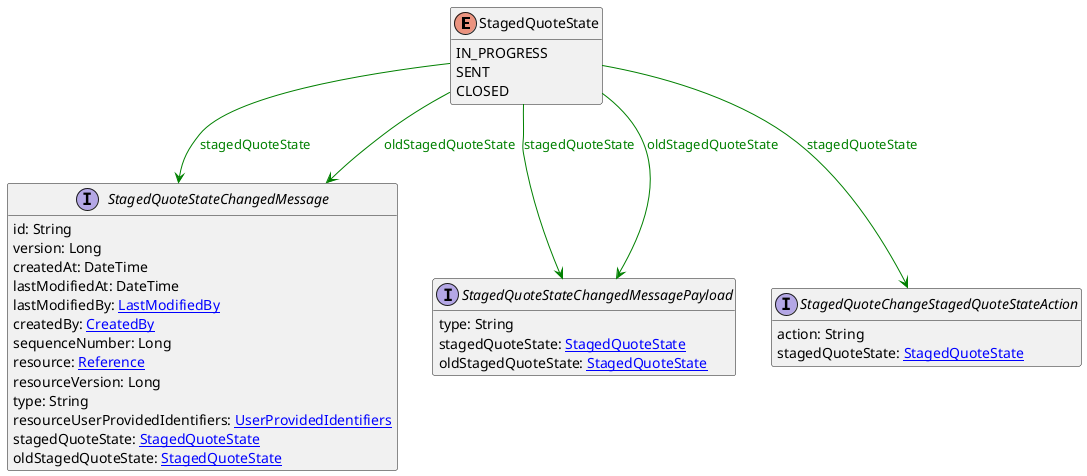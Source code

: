 @startuml

hide methods
enum StagedQuoteState {
    IN_PROGRESS
    SENT
    CLOSED
}
interface StagedQuoteStateChangedMessage [[StagedQuoteStateChangedMessage.svg]]  {
    id: String
    version: Long
    createdAt: DateTime
    lastModifiedAt: DateTime
    lastModifiedBy: [[LastModifiedBy.svg LastModifiedBy]]
    createdBy: [[CreatedBy.svg CreatedBy]]
    sequenceNumber: Long
    resource: [[Reference.svg Reference]]
    resourceVersion: Long
    type: String
    resourceUserProvidedIdentifiers: [[UserProvidedIdentifiers.svg UserProvidedIdentifiers]]
    stagedQuoteState: [[StagedQuoteState.svg StagedQuoteState]]
    oldStagedQuoteState: [[StagedQuoteState.svg StagedQuoteState]]
}
interface StagedQuoteStateChangedMessagePayload [[StagedQuoteStateChangedMessagePayload.svg]]  {
    type: String
    stagedQuoteState: [[StagedQuoteState.svg StagedQuoteState]]
    oldStagedQuoteState: [[StagedQuoteState.svg StagedQuoteState]]
}
interface StagedQuoteChangeStagedQuoteStateAction [[StagedQuoteChangeStagedQuoteStateAction.svg]]  {
    action: String
    stagedQuoteState: [[StagedQuoteState.svg StagedQuoteState]]
}
StagedQuoteState --> StagedQuoteStateChangedMessage #green;text:green : "stagedQuoteState"
StagedQuoteState --> StagedQuoteStateChangedMessage #green;text:green : "oldStagedQuoteState"
StagedQuoteState --> StagedQuoteStateChangedMessagePayload #green;text:green : "stagedQuoteState"
StagedQuoteState --> StagedQuoteStateChangedMessagePayload #green;text:green : "oldStagedQuoteState"
StagedQuoteState --> StagedQuoteChangeStagedQuoteStateAction #green;text:green : "stagedQuoteState"
@enduml
